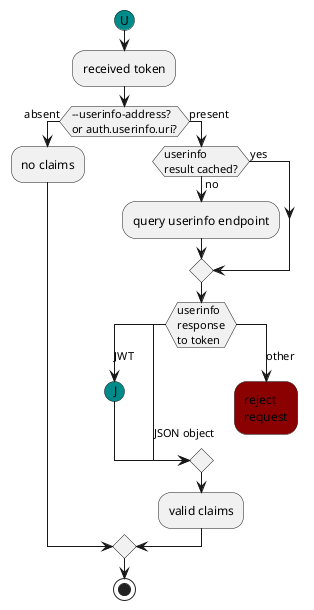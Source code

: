 !include ../include/default.iuml

@startuml

#darkcyan:(U)
:received token;
if (--userinfo-address?
or auth.userinfo.uri?) then (absent)
  :no claims;
else (present)
  if (userinfo\nresult cached?) then (no)
    :query userinfo endpoint;
  else (yes)
  endif
  switch (userinfo\nresponse\nto token)
  case (JWT)
    #darkcyan:(J)
  case (JSON object)
  case (other)
    #darkred:reject
    request;
    detach
  endswitch
  :valid claims;
endif
stop

@enduml

